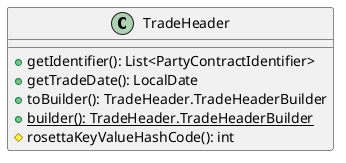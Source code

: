 @startuml

    class TradeHeader [[TradeHeader.html]] {
        +getIdentifier(): List<PartyContractIdentifier>
        +getTradeDate(): LocalDate
        +toBuilder(): TradeHeader.TradeHeaderBuilder
        {static} +builder(): TradeHeader.TradeHeaderBuilder
        #rosettaKeyValueHashCode(): int
    }

@enduml
